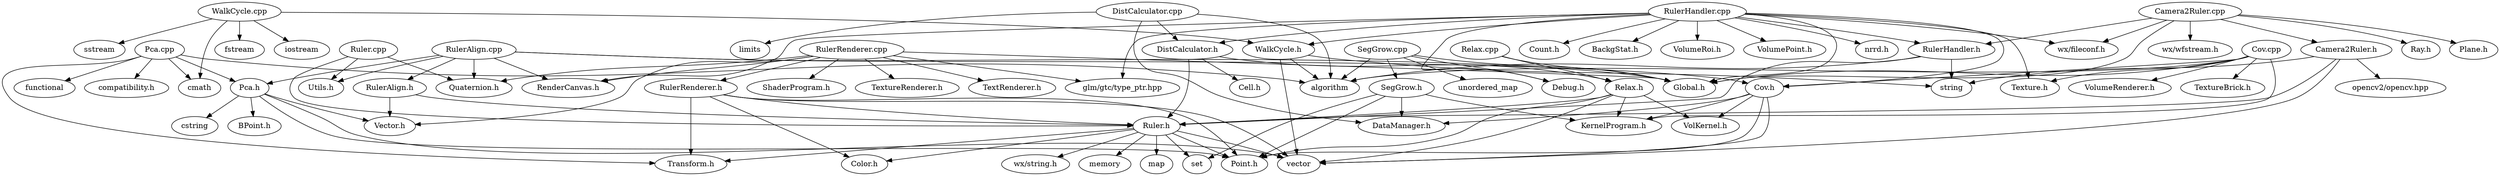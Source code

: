 digraph dependencies {
"Camera2Ruler.cpp" -> "Camera2Ruler.h";
"Camera2Ruler.cpp" -> "Global.h";
"Camera2Ruler.cpp" -> "RulerHandler.h";
"Camera2Ruler.cpp" -> "Ray.h";
"Camera2Ruler.cpp" -> "Plane.h";
"Camera2Ruler.cpp" -> "wx/wfstream.h";
"Camera2Ruler.cpp" -> "wx/fileconf.h";
"Camera2Ruler.h" -> "Ruler.h";
"Camera2Ruler.h" -> "opencv2/opencv.hpp";
"Camera2Ruler.h" -> "string";
"Camera2Ruler.h" -> "vector";
"Cov.cpp" -> "Cov.h";
"Cov.cpp" -> "Global.h";
"Cov.cpp" -> "VolumeRenderer.h";
"Cov.cpp" -> "KernelProgram.h";
"Cov.cpp" -> "TextureBrick.h";
"Cov.cpp" -> "Texture.h";
"Cov.cpp" -> "algorithm";
"Cov.h" -> "DataManager.h";
"Cov.h" -> "KernelProgram.h";
"Cov.h" -> "VolKernel.h";
"Cov.h" -> "Point.h";
"Cov.h" -> "vector";
"DistCalculator.cpp" -> "DistCalculator.h";
"DistCalculator.cpp" -> "DataManager.h";
"DistCalculator.cpp" -> "limits";
"DistCalculator.cpp" -> "algorithm";
"DistCalculator.h" -> "Cell.h";
"DistCalculator.h" -> "Ruler.h";
"DistCalculator.h" -> "Relax.h";
"Pca.cpp" -> "Pca.h";
"Pca.cpp" -> "Transform.h";
"Pca.cpp" -> "compatibility.h";
"Pca.cpp" -> "algorithm";
"Pca.cpp" -> "cmath";
"Pca.cpp" -> "functional";
"Pca.h" -> "Point.h";
"Pca.h" -> "Vector.h";
"Pca.h" -> "BPoint.h";
"Pca.h" -> "cstring";
"Pca.h" -> "vector";
"Relax.cpp" -> "Relax.h";
"Relax.cpp" -> "Global.h";
"Relax.h" -> "Ruler.h";
"Relax.h" -> "KernelProgram.h";
"Relax.h" -> "VolKernel.h";
"Relax.h" -> "Point.h";
"Relax.h" -> "vector";
"Ruler.cpp" -> "Ruler.h";
"Ruler.cpp" -> "Quaternion.h";
"Ruler.cpp" -> "Utils.h";
"Ruler.h" -> "memory";
"Ruler.h" -> "vector";
"Ruler.h" -> "set";
"Ruler.h" -> "map";
"Ruler.h" -> "Point.h";
"Ruler.h" -> "Color.h";
"Ruler.h" -> "Transform.h";
"Ruler.h" -> "wx/string.h";
"RulerAlign.cpp" -> "RulerAlign.h";
"RulerAlign.cpp" -> "Global.h";
"RulerAlign.cpp" -> "Quaternion.h";
"RulerAlign.cpp" -> "Utils.h";
"RulerAlign.cpp" -> "RenderCanvas.h";
"RulerAlign.cpp" -> "Pca.h";
"RulerAlign.cpp" -> "Cov.h";
"RulerAlign.h" -> "Ruler.h";
"RulerAlign.h" -> "Vector.h";
"RulerHandler.cpp" -> "RulerHandler.h";
"RulerHandler.cpp" -> "RenderCanvas.h";
"RulerHandler.cpp" -> "Global.h";
"RulerHandler.cpp" -> "Texture.h";
"RulerHandler.cpp" -> "Cov.h";
"RulerHandler.cpp" -> "WalkCycle.h";
"RulerHandler.cpp" -> "Count.h";
"RulerHandler.cpp" -> "BackgStat.h";
"RulerHandler.cpp" -> "VolumeRoi.h";
"RulerHandler.cpp" -> "VolumePoint.h";
"RulerHandler.cpp" -> "DistCalculator.h";
"RulerHandler.cpp" -> "glm/gtc/type_ptr.hpp";
"RulerHandler.cpp" -> "nrrd.h";
"RulerHandler.cpp" -> "wx/fileconf.h";
"RulerHandler.cpp" -> "Debug.h";
"RulerHandler.h" -> "Ruler.h";
"RulerHandler.h" -> "string";
"RulerHandler.h" -> "algorithm";
"RulerRenderer.cpp" -> "RulerRenderer.h";
"RulerRenderer.cpp" -> "Global.h";
"RulerRenderer.cpp" -> "RenderCanvas.h";
"RulerRenderer.cpp" -> "Vector.h";
"RulerRenderer.cpp" -> "Quaternion.h";
"RulerRenderer.cpp" -> "TextRenderer.h";
"RulerRenderer.cpp" -> "ShaderProgram.h";
"RulerRenderer.cpp" -> "TextureRenderer.h";
"RulerRenderer.cpp" -> "glm/gtc/type_ptr.hpp";
"RulerRenderer.h" -> "Ruler.h";
"RulerRenderer.h" -> "Color.h";
"RulerRenderer.h" -> "Point.h";
"RulerRenderer.h" -> "Transform.h";
"RulerRenderer.h" -> "vector";
"SegGrow.cpp" -> "SegGrow.h";
"SegGrow.cpp" -> "Global.h";
"SegGrow.cpp" -> "algorithm";
"SegGrow.cpp" -> "unordered_map";
"SegGrow.cpp" -> "Debug.h";
"SegGrow.h" -> "DataManager.h";
"SegGrow.h" -> "KernelProgram.h";
"SegGrow.h" -> "Point.h";
"SegGrow.h" -> "set";
"WalkCycle.cpp" -> "WalkCycle.h";
"WalkCycle.cpp" -> "iostream";
"WalkCycle.cpp" -> "fstream";
"WalkCycle.cpp" -> "sstream";
"WalkCycle.cpp" -> "cmath";
"WalkCycle.h" -> "vector";
"WalkCycle.h" -> "string";
"WalkCycle.h" -> "algorithm";
}